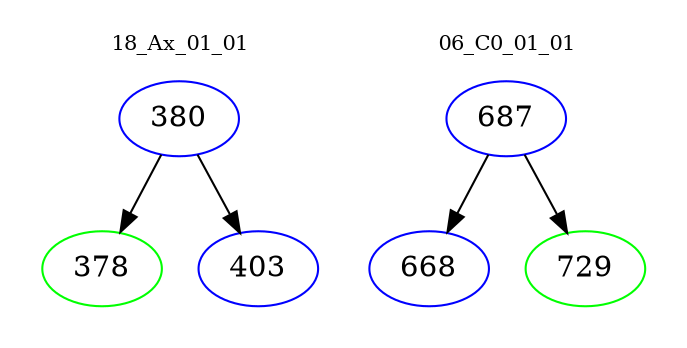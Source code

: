 digraph{
subgraph cluster_0 {
color = white
label = "18_Ax_01_01";
fontsize=10;
T0_380 [label="380", color="blue"]
T0_380 -> T0_378 [color="black"]
T0_378 [label="378", color="green"]
T0_380 -> T0_403 [color="black"]
T0_403 [label="403", color="blue"]
}
subgraph cluster_1 {
color = white
label = "06_C0_01_01";
fontsize=10;
T1_687 [label="687", color="blue"]
T1_687 -> T1_668 [color="black"]
T1_668 [label="668", color="blue"]
T1_687 -> T1_729 [color="black"]
T1_729 [label="729", color="green"]
}
}
